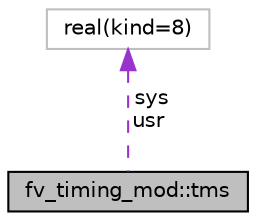 digraph "fv_timing_mod::tms"
{
 // INTERACTIVE_SVG=YES
  edge [fontname="Helvetica",fontsize="10",labelfontname="Helvetica",labelfontsize="10"];
  node [fontname="Helvetica",fontsize="10",shape=record];
  Node1 [label="fv_timing_mod::tms",height=0.2,width=0.4,color="black", fillcolor="grey75", style="filled" fontcolor="black"];
  Node2 -> Node1 [dir="back",color="darkorchid3",fontsize="10",style="dashed",label=" sys\nusr" ,fontname="Helvetica"];
  Node2 [label="real(kind=8)",height=0.2,width=0.4,color="grey75", fillcolor="white", style="filled"];
}
